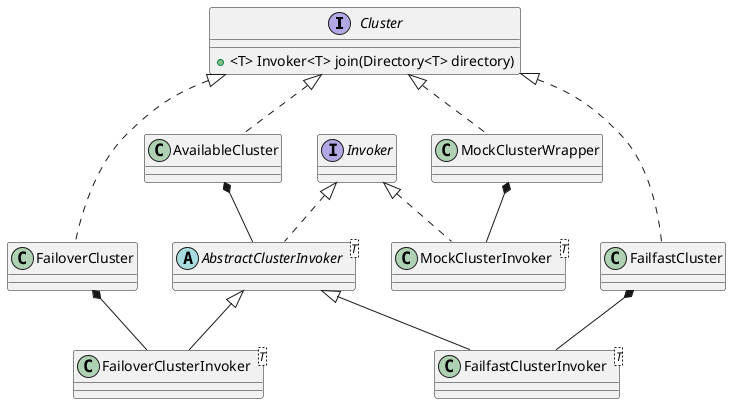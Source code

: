 @startuml

interface Cluster{
    + <T> Invoker<T> join(Directory<T> directory)
}

class AvailableCluster implements Cluster {
}

class FailfastCluster implements Cluster {
}

class FailoverCluster implements Cluster {
}

class MockClusterWrapper implements Cluster {
}


abstract class AbstractClusterInvoker<T> implements Invoker
class FailfastClusterInvoker<T> extends AbstractClusterInvoker
class FailoverClusterInvoker<T> extends AbstractClusterInvoker
class MockClusterInvoker<T> implements Invoker



AvailableCluster *-- AbstractClusterInvoker
FailfastCluster *-- FailfastClusterInvoker
FailoverCluster *-- FailoverClusterInvoker
MockClusterWrapper *-- MockClusterInvoker


@enduml